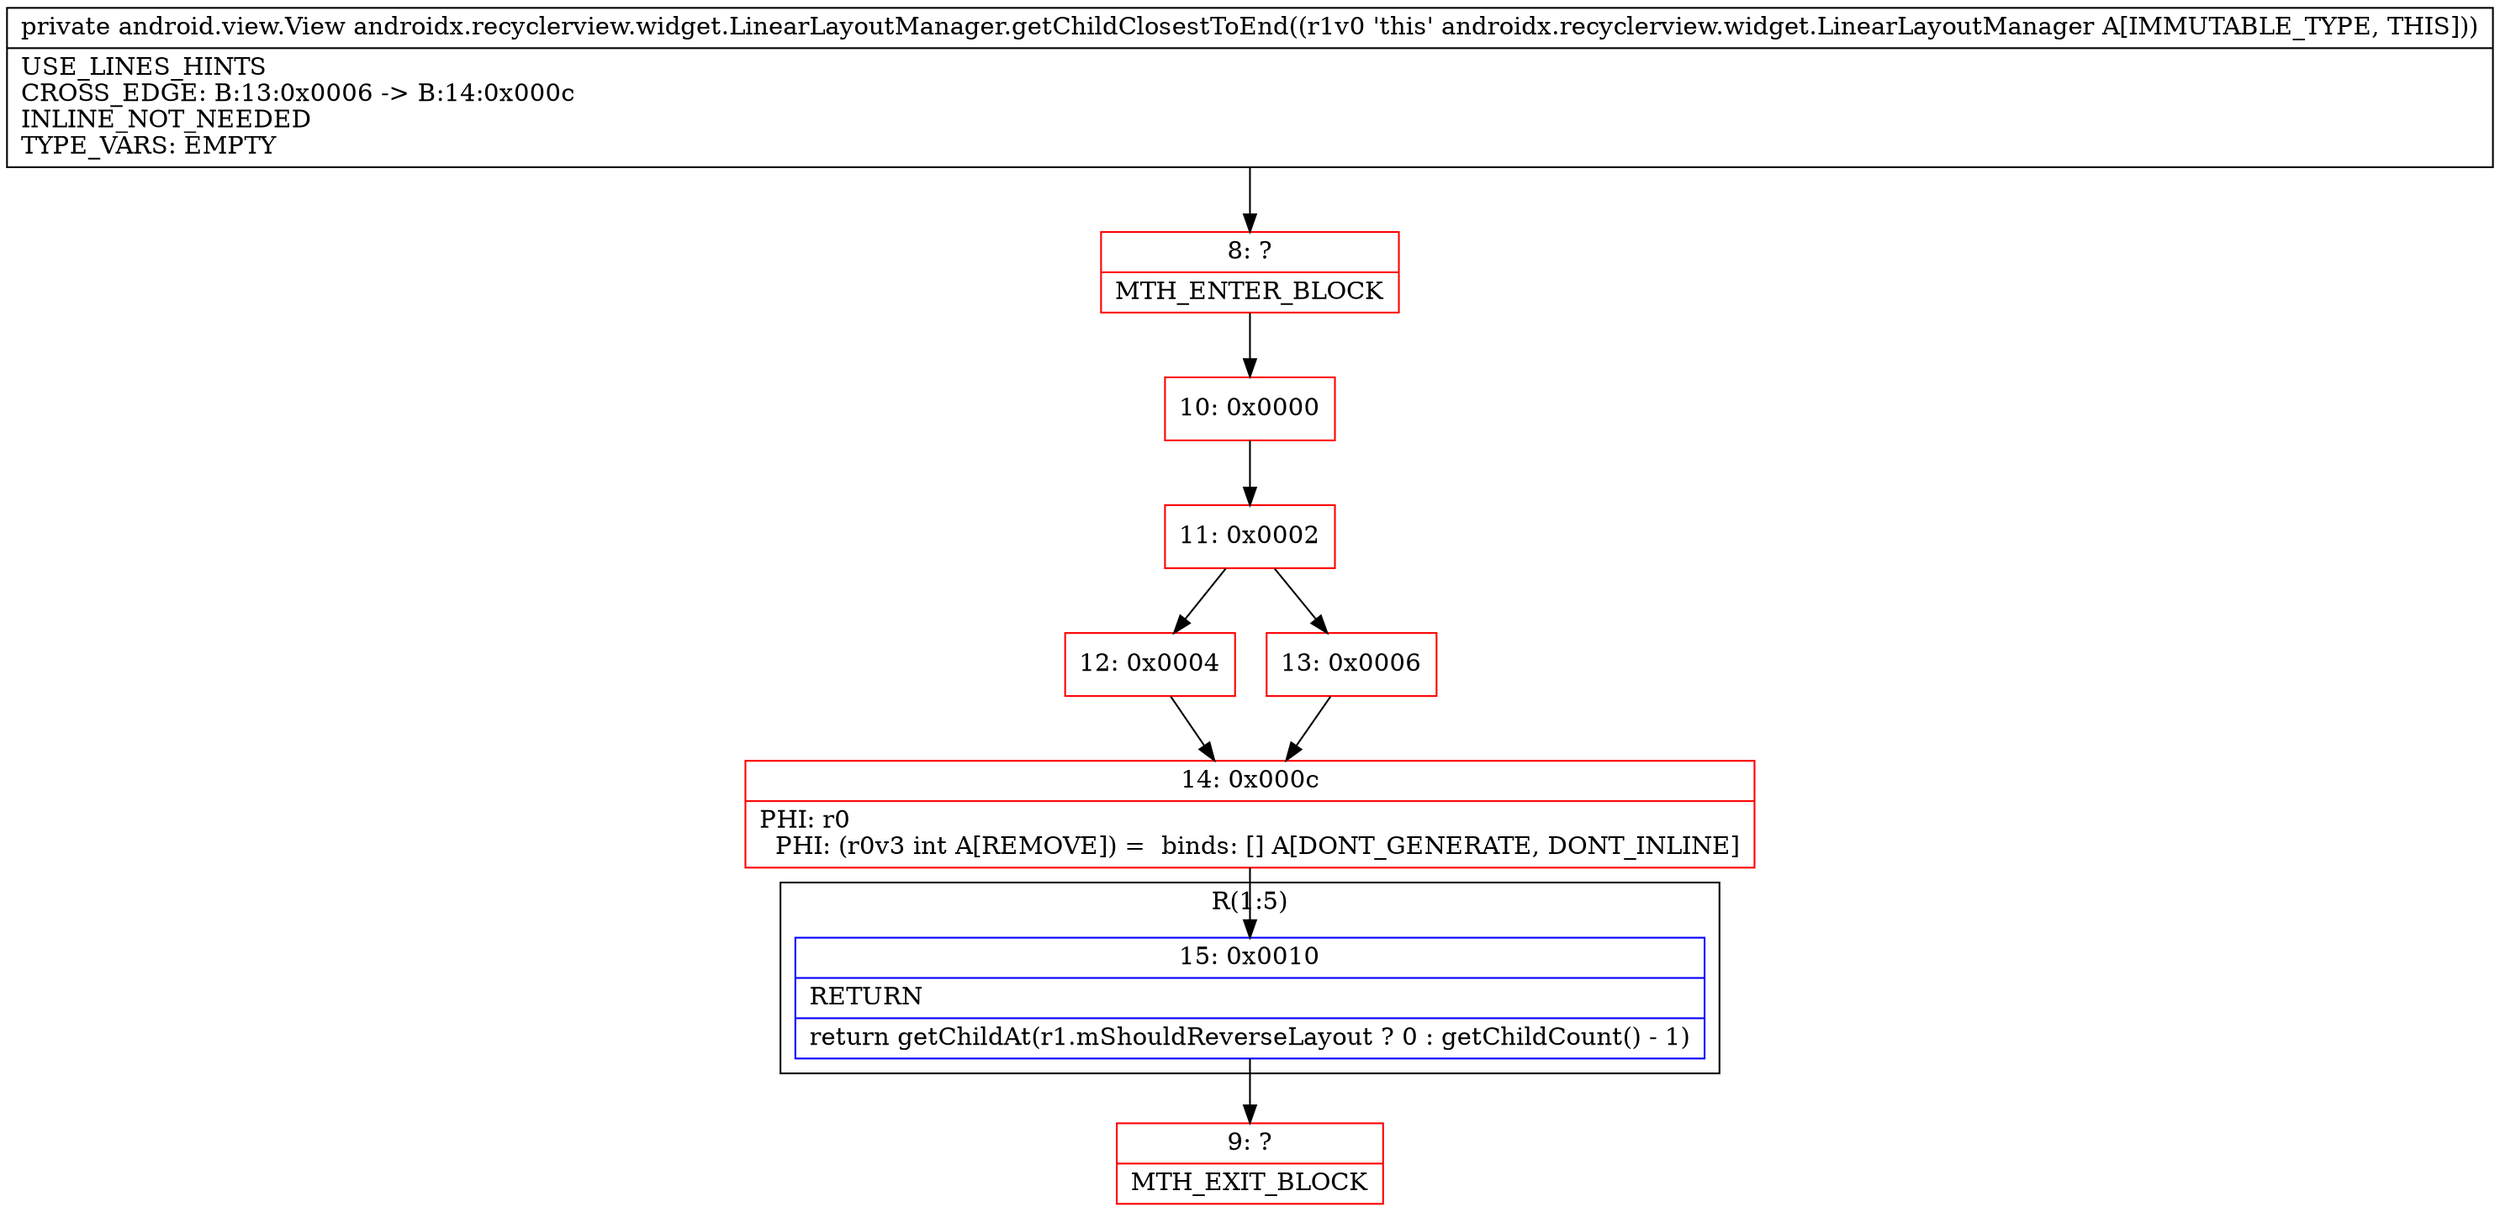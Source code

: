 digraph "CFG forandroidx.recyclerview.widget.LinearLayoutManager.getChildClosestToEnd()Landroid\/view\/View;" {
subgraph cluster_Region_1441027223 {
label = "R(1:5)";
node [shape=record,color=blue];
Node_15 [shape=record,label="{15\:\ 0x0010|RETURN\l|return getChildAt(r1.mShouldReverseLayout ? 0 : getChildCount() \- 1)\l}"];
}
Node_8 [shape=record,color=red,label="{8\:\ ?|MTH_ENTER_BLOCK\l}"];
Node_10 [shape=record,color=red,label="{10\:\ 0x0000}"];
Node_11 [shape=record,color=red,label="{11\:\ 0x0002}"];
Node_12 [shape=record,color=red,label="{12\:\ 0x0004}"];
Node_14 [shape=record,color=red,label="{14\:\ 0x000c|PHI: r0 \l  PHI: (r0v3 int A[REMOVE]) =  binds: [] A[DONT_GENERATE, DONT_INLINE]\l}"];
Node_9 [shape=record,color=red,label="{9\:\ ?|MTH_EXIT_BLOCK\l}"];
Node_13 [shape=record,color=red,label="{13\:\ 0x0006}"];
MethodNode[shape=record,label="{private android.view.View androidx.recyclerview.widget.LinearLayoutManager.getChildClosestToEnd((r1v0 'this' androidx.recyclerview.widget.LinearLayoutManager A[IMMUTABLE_TYPE, THIS]))  | USE_LINES_HINTS\lCROSS_EDGE: B:13:0x0006 \-\> B:14:0x000c\lINLINE_NOT_NEEDED\lTYPE_VARS: EMPTY\l}"];
MethodNode -> Node_8;Node_15 -> Node_9;
Node_8 -> Node_10;
Node_10 -> Node_11;
Node_11 -> Node_12;
Node_11 -> Node_13;
Node_12 -> Node_14;
Node_14 -> Node_15;
Node_13 -> Node_14;
}

